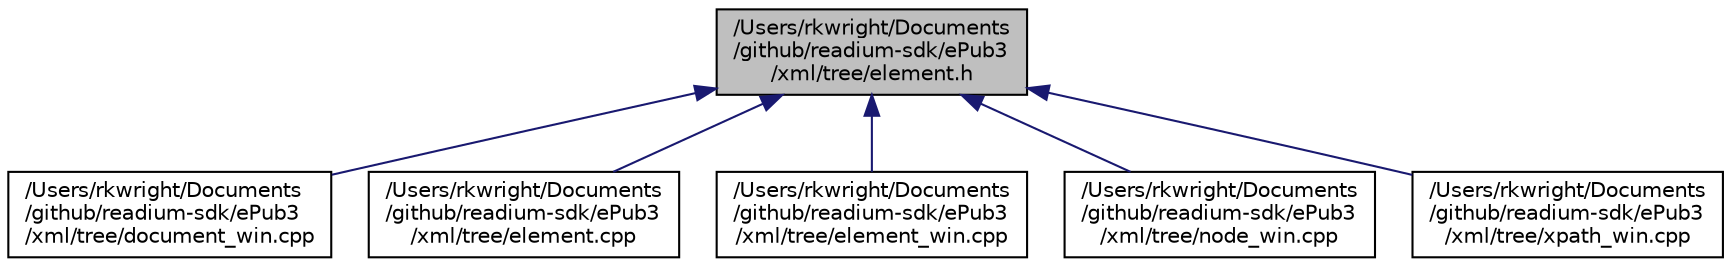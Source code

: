 digraph "/Users/rkwright/Documents/github/readium-sdk/ePub3/xml/tree/element.h"
{
  edge [fontname="Helvetica",fontsize="10",labelfontname="Helvetica",labelfontsize="10"];
  node [fontname="Helvetica",fontsize="10",shape=record];
  Node1 [label="/Users/rkwright/Documents\l/github/readium-sdk/ePub3\l/xml/tree/element.h",height=0.2,width=0.4,color="black", fillcolor="grey75", style="filled" fontcolor="black"];
  Node1 -> Node2 [dir="back",color="midnightblue",fontsize="10",style="solid",fontname="Helvetica"];
  Node2 [label="/Users/rkwright/Documents\l/github/readium-sdk/ePub3\l/xml/tree/document_win.cpp",height=0.2,width=0.4,color="black", fillcolor="white", style="filled",URL="$document__win_8cpp.xhtml"];
  Node1 -> Node3 [dir="back",color="midnightblue",fontsize="10",style="solid",fontname="Helvetica"];
  Node3 [label="/Users/rkwright/Documents\l/github/readium-sdk/ePub3\l/xml/tree/element.cpp",height=0.2,width=0.4,color="black", fillcolor="white", style="filled",URL="$element_8cpp.xhtml"];
  Node1 -> Node4 [dir="back",color="midnightblue",fontsize="10",style="solid",fontname="Helvetica"];
  Node4 [label="/Users/rkwright/Documents\l/github/readium-sdk/ePub3\l/xml/tree/element_win.cpp",height=0.2,width=0.4,color="black", fillcolor="white", style="filled",URL="$element__win_8cpp.xhtml"];
  Node1 -> Node5 [dir="back",color="midnightblue",fontsize="10",style="solid",fontname="Helvetica"];
  Node5 [label="/Users/rkwright/Documents\l/github/readium-sdk/ePub3\l/xml/tree/node_win.cpp",height=0.2,width=0.4,color="black", fillcolor="white", style="filled",URL="$node__win_8cpp.xhtml"];
  Node1 -> Node6 [dir="back",color="midnightblue",fontsize="10",style="solid",fontname="Helvetica"];
  Node6 [label="/Users/rkwright/Documents\l/github/readium-sdk/ePub3\l/xml/tree/xpath_win.cpp",height=0.2,width=0.4,color="black", fillcolor="white", style="filled",URL="$xpath__win_8cpp.xhtml"];
}
